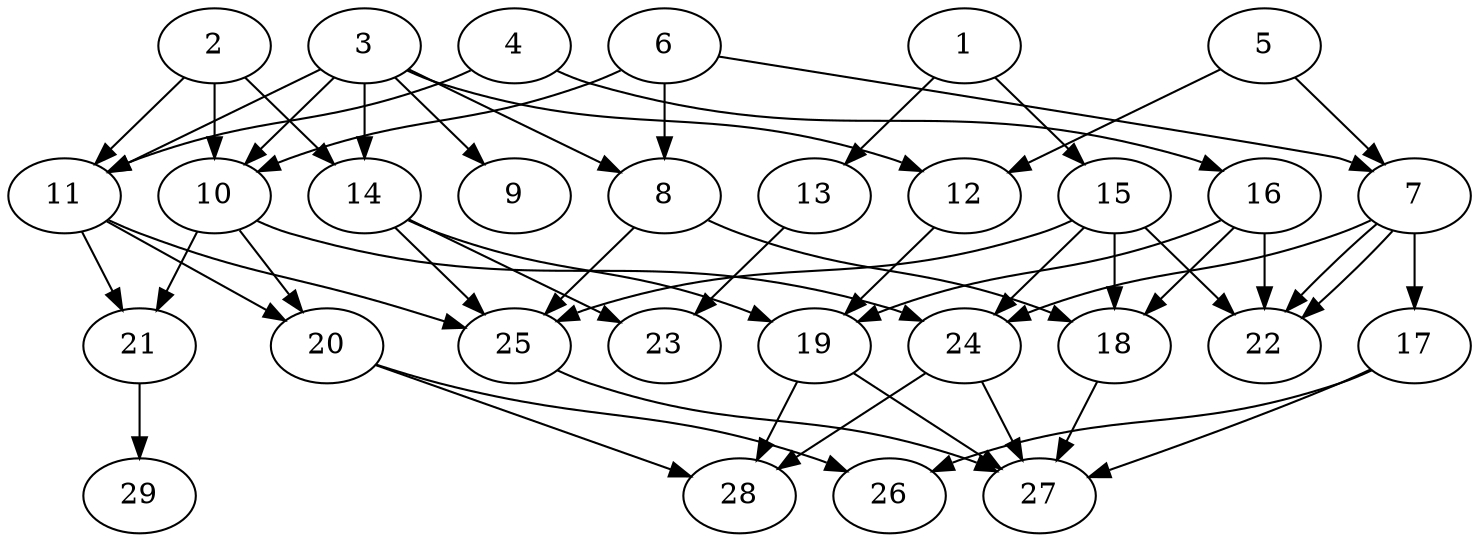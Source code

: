 // DAG (tier=2-normal, mode=compute, n=29, ccr=0.395, fat=0.692, density=0.578, regular=0.558, jump=0.199, mindata=524288, maxdata=8388608)
// DAG automatically generated by daggen at Sun Aug 24 16:33:33 2025
// /home/ermia/Project/Environments/daggen/bin/daggen --dot --ccr 0.395 --fat 0.692 --regular 0.558 --density 0.578 --jump 0.199 --mindata 524288 --maxdata 8388608 -n 29 
digraph G {
  1 [size="262764357185350016", alpha="0.02", expect_size="131382178592675008"]
  1 -> 13 [size ="98346161143808"]
  1 -> 15 [size ="98346161143808"]
  2 [size="392887495937448384", alpha="0.08", expect_size="196443747968724192"]
  2 -> 10 [size ="209799094468608"]
  2 -> 11 [size ="209799094468608"]
  2 -> 14 [size ="209799094468608"]
  3 [size="359680273790533632000", alpha="0.18", expect_size="179840136895266816000"]
  3 -> 8 [size ="404607939379200"]
  3 -> 9 [size ="404607939379200"]
  3 -> 10 [size ="404607939379200"]
  3 -> 11 [size ="404607939379200"]
  3 -> 12 [size ="404607939379200"]
  3 -> 14 [size ="404607939379200"]
  4 [size="2743418517346604", alpha="0.01", expect_size="1371709258673302"]
  4 -> 11 [size ="51843241607168"]
  4 -> 16 [size ="51843241607168"]
  5 [size="37751268501696282624", alpha="0.00", expect_size="18875634250848141312"]
  5 -> 7 [size ="90028017451008"]
  5 -> 12 [size ="90028017451008"]
  6 [size="44630681653090451456", alpha="0.04", expect_size="22315340826545225728"]
  6 -> 7 [size ="100657390419968"]
  6 -> 8 [size ="100657390419968"]
  6 -> 10 [size ="100657390419968"]
  7 [size="8773943999668721", alpha="0.03", expect_size="4386971999834360"]
  7 -> 17 [size ="6481382473728"]
  7 -> 22 [size ="6481382473728"]
  7 -> 22 [size ="6481382473728"]
  7 -> 24 [size ="6481382473728"]
  8 [size="26035252849991", alpha="0.08", expect_size="13017626424995"]
  8 -> 18 [size ="2611910541312"]
  8 -> 25 [size ="2611910541312"]
  9 [size="205546170874093408", alpha="0.11", expect_size="102773085437046704"]
  10 [size="343919812959189184", alpha="0.09", expect_size="171959906479594592"]
  10 -> 20 [size ="225956383948800"]
  10 -> 21 [size ="225956383948800"]
  10 -> 24 [size ="225956383948800"]
  11 [size="146321860814190936064", alpha="0.17", expect_size="73160930407095468032"]
  11 -> 20 [size ="222141379248128"]
  11 -> 21 [size ="222141379248128"]
  11 -> 25 [size ="222141379248128"]
  12 [size="110273800706916876288", alpha="0.18", expect_size="55136900353458438144"]
  12 -> 19 [size ="183966275469312"]
  13 [size="118666455067172624", alpha="0.15", expect_size="59333227533586312"]
  13 -> 23 [size ="82971931443200"]
  14 [size="532014375042472214528", alpha="0.00", expect_size="266007187521236107264"]
  14 -> 19 [size ="525257463037952"]
  14 -> 23 [size ="525257463037952"]
  14 -> 25 [size ="525257463037952"]
  15 [size="5992350036100351", alpha="0.01", expect_size="2996175018050175"]
  15 -> 18 [size ="4372847132672"]
  15 -> 22 [size ="4372847132672"]
  15 -> 24 [size ="4372847132672"]
  15 -> 25 [size ="4372847132672"]
  16 [size="98105874972185460736", alpha="0.10", expect_size="49052937486092730368"]
  16 -> 18 [size ="170171436105728"]
  16 -> 19 [size ="170171436105728"]
  16 -> 22 [size ="170171436105728"]
  17 [size="165331122937049440", alpha="0.18", expect_size="82665561468524720"]
  17 -> 26 [size ="66190152040448"]
  17 -> 27 [size ="66190152040448"]
  18 [size="38307106539031232512", alpha="0.19", expect_size="19153553269515616256"]
  18 -> 27 [size ="90909559488512"]
  19 [size="767886224931347712", alpha="0.06", expect_size="383943112465673856"]
  19 -> 27 [size ="349528339251200"]
  19 -> 28 [size ="349528339251200"]
  20 [size="64036871078340984832", alpha="0.16", expect_size="32018435539170492416"]
  20 -> 26 [size ="128049156718592"]
  20 -> 28 [size ="128049156718592"]
  21 [size="18025791438805312", alpha="0.03", expect_size="9012895719402656"]
  21 -> 29 [size ="27481918668800"]
  22 [size="9253399452907914", alpha="0.14", expect_size="4626699726453957"]
  23 [size="458259800118353985536", alpha="0.09", expect_size="229129900059176992768"]
  24 [size="158142417090887286784", alpha="0.18", expect_size="79071208545443643392"]
  24 -> 27 [size ="233949561356288"]
  24 -> 28 [size ="233949561356288"]
  25 [size="92253653350803", alpha="0.09", expect_size="46126826675401"]
  25 -> 27 [size ="9730189688832"]
  26 [size="143163214357598", alpha="0.17", expect_size="71581607178799"]
  27 [size="448470066397184000000", alpha="0.07", expect_size="224235033198592000000"]
  28 [size="508958618090735665152", alpha="0.02", expect_size="254479309045367832576"]
  29 [size="7237397387494590", alpha="0.04", expect_size="3618698693747295"]
}